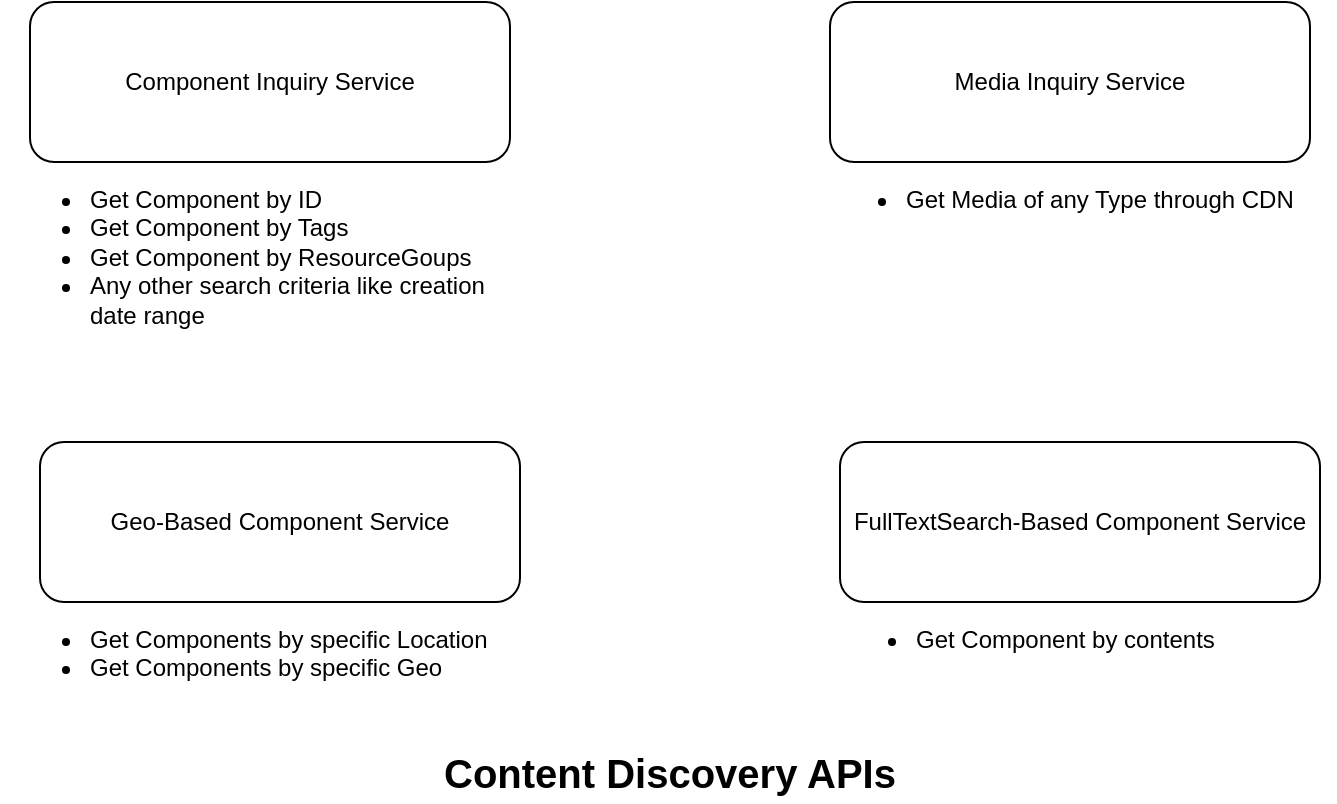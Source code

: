 <mxfile version="14.3.0" type="device"><diagram id="4o-GTEaTaXnLpxKgoSO2" name="Page-1"><mxGraphModel dx="651" dy="697" grid="1" gridSize="10" guides="1" tooltips="1" connect="1" arrows="1" fold="1" page="1" pageScale="1" pageWidth="850" pageHeight="1100" math="0" shadow="0"><root><mxCell id="0"/><mxCell id="1" parent="0"/><mxCell id="l-p1HNI7BJWgv9HglU6w-7" value="Component Inquiry Service" style="rounded=1;whiteSpace=wrap;html=1;" parent="1" vertex="1"><mxGeometry x="130" y="140" width="240" height="80" as="geometry"/></mxCell><mxCell id="l-p1HNI7BJWgv9HglU6w-8" value="Geo-Based Component Service" style="rounded=1;whiteSpace=wrap;html=1;" parent="1" vertex="1"><mxGeometry x="135" y="360" width="240" height="80" as="geometry"/></mxCell><mxCell id="l-p1HNI7BJWgv9HglU6w-9" value="FullTextSearch-Based Component Service" style="rounded=1;whiteSpace=wrap;html=1;" parent="1" vertex="1"><mxGeometry x="535" y="360" width="240" height="80" as="geometry"/></mxCell><mxCell id="l-p1HNI7BJWgv9HglU6w-10" value="Media Inquiry Service" style="rounded=1;whiteSpace=wrap;html=1;" parent="1" vertex="1"><mxGeometry x="530" y="140" width="240" height="80" as="geometry"/></mxCell><mxCell id="l-p1HNI7BJWgv9HglU6w-11" value="&lt;ul&gt;&lt;li&gt;Get Component by ID&lt;/li&gt;&lt;li&gt;Get Component by Tags&lt;/li&gt;&lt;li&gt;Get Component by ResourceGoups&lt;/li&gt;&lt;li&gt;Any other search criteria like creation date range&lt;/li&gt;&lt;/ul&gt;" style="text;html=1;strokeColor=none;fillColor=none;spacing=5;spacingTop=-20;whiteSpace=wrap;overflow=hidden;rounded=0;" parent="1" vertex="1"><mxGeometry x="115" y="230" width="255" height="120" as="geometry"/></mxCell><mxCell id="l-p1HNI7BJWgv9HglU6w-12" value="&lt;ul&gt;&lt;li&gt;Get Media of any Type through CDN&lt;br&gt;&lt;/li&gt;&lt;/ul&gt;" style="text;html=1;strokeColor=none;fillColor=none;spacing=5;spacingTop=-20;whiteSpace=wrap;overflow=hidden;rounded=0;" parent="1" vertex="1"><mxGeometry x="522.5" y="230" width="255" height="30" as="geometry"/></mxCell><mxCell id="l-p1HNI7BJWgv9HglU6w-13" value="&lt;ul&gt;&lt;li&gt;Get Components by specific Location&lt;/li&gt;&lt;li&gt;Get Components by specific Geo Polygon&lt;/li&gt;&lt;/ul&gt;" style="text;html=1;strokeColor=none;fillColor=none;spacing=5;spacingTop=-20;whiteSpace=wrap;overflow=hidden;rounded=0;" parent="1" vertex="1"><mxGeometry x="115" y="450" width="255" height="30" as="geometry"/></mxCell><mxCell id="l-p1HNI7BJWgv9HglU6w-14" value="&lt;ul&gt;&lt;li&gt;Get Component by contents&lt;/li&gt;&lt;/ul&gt;" style="text;html=1;strokeColor=none;fillColor=none;spacing=5;spacingTop=-20;whiteSpace=wrap;overflow=hidden;rounded=0;" parent="1" vertex="1"><mxGeometry x="527.5" y="450" width="255" height="30" as="geometry"/></mxCell><mxCell id="l-p1HNI7BJWgv9HglU6w-15" value="&lt;font style=&quot;font-size: 20px&quot;&gt;&lt;font style=&quot;font-size: 20px&quot;&gt;&lt;b&gt;Content Discovery APIs&lt;/b&gt;&lt;/font&gt;&lt;br&gt;&lt;/font&gt;" style="text;html=1;strokeColor=none;fillColor=none;align=center;verticalAlign=middle;whiteSpace=wrap;rounded=0;" parent="1" vertex="1"><mxGeometry x="310" y="510" width="280" height="30" as="geometry"/></mxCell></root></mxGraphModel></diagram></mxfile>